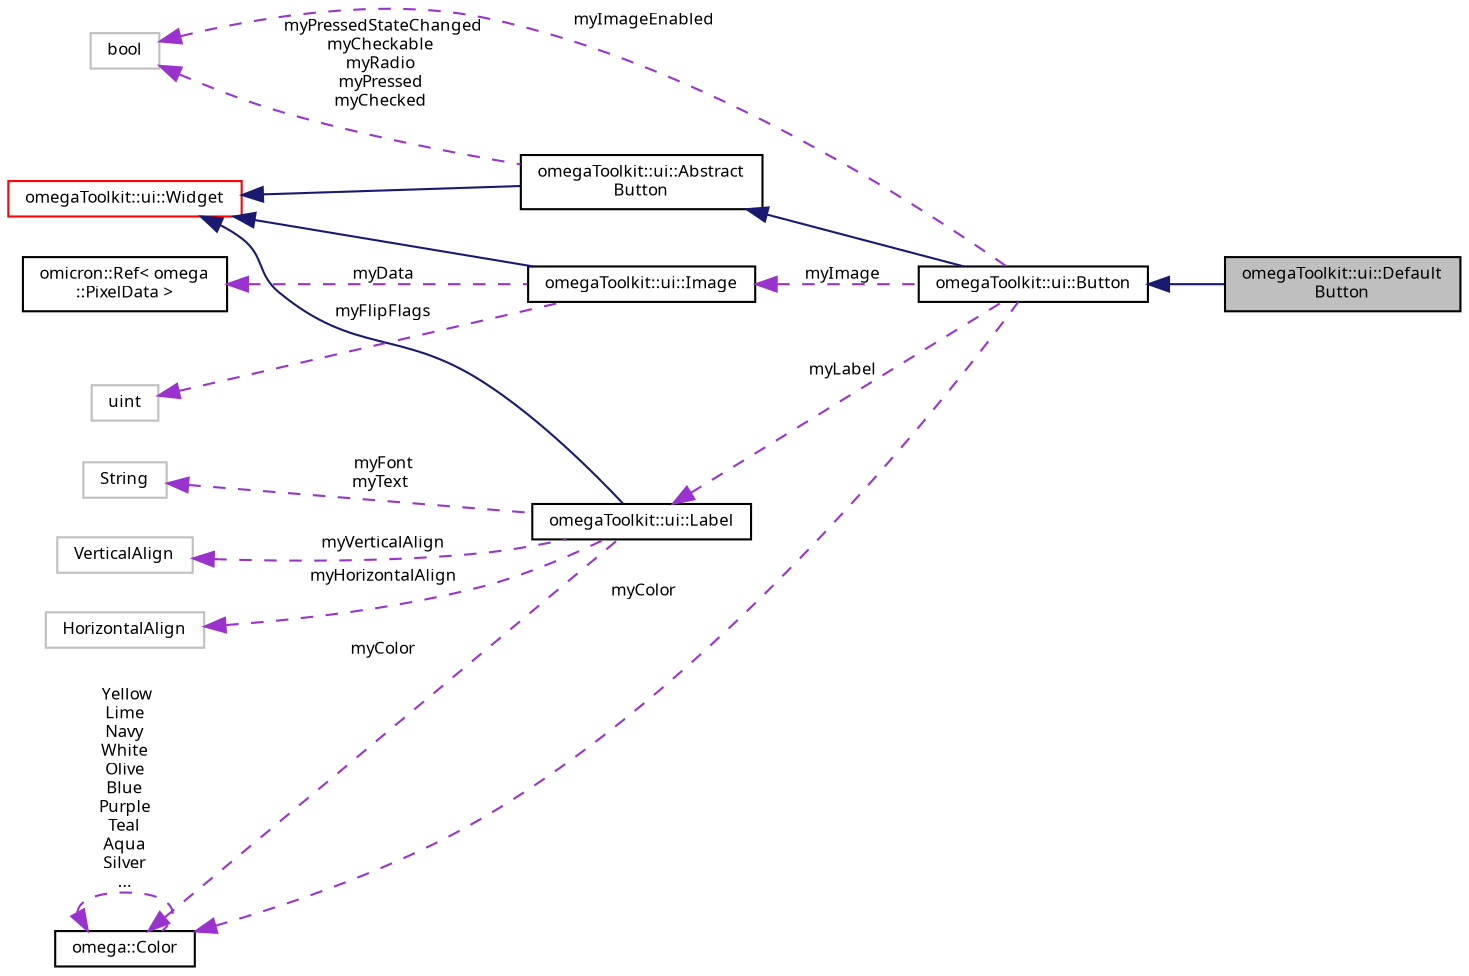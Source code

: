 digraph "omegaToolkit::ui::DefaultButton"
{
  bgcolor="transparent";
  edge [fontname="FreeSans.ttf",fontsize="8",labelfontname="FreeSans.ttf",labelfontsize="8"];
  node [fontname="FreeSans.ttf",fontsize="8",shape=record];
  rankdir="LR";
  Node1 [label="omegaToolkit::ui::Default\lButton",height=0.2,width=0.4,color="black", fillcolor="grey75", style="filled" fontcolor="black"];
  Node2 -> Node1 [dir="back",color="midnightblue",fontsize="8",style="solid",fontname="FreeSans.ttf"];
  Node2 [label="omegaToolkit::ui::Button",height=0.2,width=0.4,color="black",URL="$classomega_toolkit_1_1ui_1_1_button.html"];
  Node3 -> Node2 [dir="back",color="midnightblue",fontsize="8",style="solid",fontname="FreeSans.ttf"];
  Node3 [label="omegaToolkit::ui::Abstract\lButton",height=0.2,width=0.4,color="black",URL="$classomega_toolkit_1_1ui_1_1_abstract_button.html"];
  Node4 -> Node3 [dir="back",color="midnightblue",fontsize="8",style="solid",fontname="FreeSans.ttf"];
  Node4 [label="omegaToolkit::ui::Widget",height=0.2,width=0.4,color="red",URL="$classomega_toolkit_1_1ui_1_1_widget.html"];
  Node5 -> Node3 [dir="back",color="darkorchid3",fontsize="8",style="dashed",label=" myPressedStateChanged\nmyCheckable\nmyRadio\nmyPressed\nmyChecked" ,fontname="FreeSans.ttf"];
  Node5 [label="bool",height=0.2,width=0.4,color="grey75"];
  Node6 -> Node2 [dir="back",color="darkorchid3",fontsize="8",style="dashed",label=" myImage" ,fontname="FreeSans.ttf"];
  Node6 [label="omegaToolkit::ui::Image",height=0.2,width=0.4,color="black",URL="$classomega_toolkit_1_1ui_1_1_image.html"];
  Node4 -> Node6 [dir="back",color="midnightblue",fontsize="8",style="solid",fontname="FreeSans.ttf"];
  Node7 -> Node6 [dir="back",color="darkorchid3",fontsize="8",style="dashed",label=" myData" ,fontname="FreeSans.ttf"];
  Node7 [label="omicron::Ref\< omega\l::PixelData \>",height=0.2,width=0.4,color="black",URL="$classomicron_1_1_ref.html"];
  Node8 -> Node6 [dir="back",color="darkorchid3",fontsize="8",style="dashed",label=" myFlipFlags" ,fontname="FreeSans.ttf"];
  Node8 [label="uint",height=0.2,width=0.4,color="grey75"];
  Node9 -> Node2 [dir="back",color="darkorchid3",fontsize="8",style="dashed",label=" myLabel" ,fontname="FreeSans.ttf"];
  Node9 [label="omegaToolkit::ui::Label",height=0.2,width=0.4,color="black",URL="$classomega_toolkit_1_1ui_1_1_label.html"];
  Node4 -> Node9 [dir="back",color="midnightblue",fontsize="8",style="solid",fontname="FreeSans.ttf"];
  Node10 -> Node9 [dir="back",color="darkorchid3",fontsize="8",style="dashed",label=" myFont\nmyText" ,fontname="FreeSans.ttf"];
  Node10 [label="String",height=0.2,width=0.4,color="grey75"];
  Node11 -> Node9 [dir="back",color="darkorchid3",fontsize="8",style="dashed",label=" myVerticalAlign" ,fontname="FreeSans.ttf"];
  Node11 [label="VerticalAlign",height=0.2,width=0.4,color="grey75"];
  Node12 -> Node9 [dir="back",color="darkorchid3",fontsize="8",style="dashed",label=" myHorizontalAlign" ,fontname="FreeSans.ttf"];
  Node12 [label="HorizontalAlign",height=0.2,width=0.4,color="grey75"];
  Node13 -> Node9 [dir="back",color="darkorchid3",fontsize="8",style="dashed",label=" myColor" ,fontname="FreeSans.ttf"];
  Node13 [label="omega::Color",height=0.2,width=0.4,color="black",URL="$classomega_1_1_color.html"];
  Node13 -> Node13 [dir="back",color="darkorchid3",fontsize="8",style="dashed",label=" Yellow\nLime\nNavy\nWhite\nOlive\nBlue\nPurple\nTeal\nAqua\nSilver\n..." ,fontname="FreeSans.ttf"];
  Node5 -> Node2 [dir="back",color="darkorchid3",fontsize="8",style="dashed",label=" myImageEnabled" ,fontname="FreeSans.ttf"];
  Node13 -> Node2 [dir="back",color="darkorchid3",fontsize="8",style="dashed",label=" myColor" ,fontname="FreeSans.ttf"];
}
